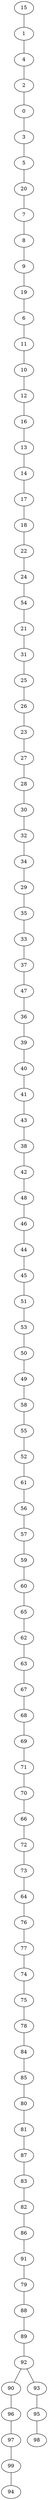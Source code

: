 graph {
	0
	1
	2
	3
	4
	5
	6
	7
	8
	9
	10
	11
	12
	13
	14
	15
	16
	17
	18
	19
	20
	21
	22
	23
	24
	25
	26
	27
	28
	29
	30
	31
	32
	33
	34
	35
	36
	37
	38
	39
	40
	41
	42
	43
	44
	45
	46
	47
	48
	49
	50
	51
	52
	53
	54
	55
	56
	57
	58
	59
	60
	61
	62
	63
	64
	65
	66
	67
	68
	69
	70
	71
	72
	73
	74
	75
	76
	77
	78
	79
	80
	81
	82
	83
	84
	85
	86
	87
	88
	89
	90
	91
	92
	93
	94
	95
	96
	97
	98
	99
	0 -- 3;
	1 -- 4;
	2 -- 0;
	3 -- 5;
	4 -- 2;
	5 -- 20;
	6 -- 11;
	7 -- 8;
	8 -- 9;
	9 -- 19;
	10 -- 12;
	11 -- 10;
	12 -- 16;
	13 -- 14;
	14 -- 17;
	15 -- 1;
	16 -- 13;
	17 -- 18;
	18 -- 22;
	19 -- 6;
	20 -- 7;
	21 -- 31;
	22 -- 24;
	23 -- 27;
	24 -- 54;
	25 -- 26;
	26 -- 23;
	27 -- 28;
	28 -- 30;
	29 -- 35;
	30 -- 32;
	31 -- 25;
	32 -- 34;
	33 -- 37;
	34 -- 29;
	35 -- 33;
	36 -- 39;
	37 -- 47;
	38 -- 42;
	39 -- 40;
	40 -- 41;
	41 -- 43;
	42 -- 48;
	43 -- 38;
	44 -- 45;
	45 -- 51;
	46 -- 44;
	47 -- 36;
	48 -- 46;
	49 -- 58;
	50 -- 49;
	51 -- 53;
	52 -- 61;
	53 -- 50;
	54 -- 21;
	55 -- 52;
	56 -- 57;
	57 -- 59;
	58 -- 55;
	59 -- 60;
	60 -- 65;
	61 -- 56;
	62 -- 63;
	63 -- 67;
	64 -- 76;
	65 -- 62;
	66 -- 72;
	67 -- 68;
	68 -- 69;
	69 -- 71;
	70 -- 66;
	71 -- 70;
	72 -- 73;
	73 -- 64;
	74 -- 75;
	75 -- 78;
	76 -- 77;
	77 -- 74;
	78 -- 84;
	79 -- 88;
	80 -- 81;
	81 -- 87;
	82 -- 86;
	83 -- 82;
	84 -- 85;
	85 -- 80;
	86 -- 91;
	87 -- 83;
	88 -- 89;
	89 -- 92;
	90 -- 96;
	91 -- 79;
	92 -- 90;
	92 -- 93;
	93 -- 95;
	95 -- 98;
	96 -- 97;
	97 -- 99;
	99 -- 94;
}